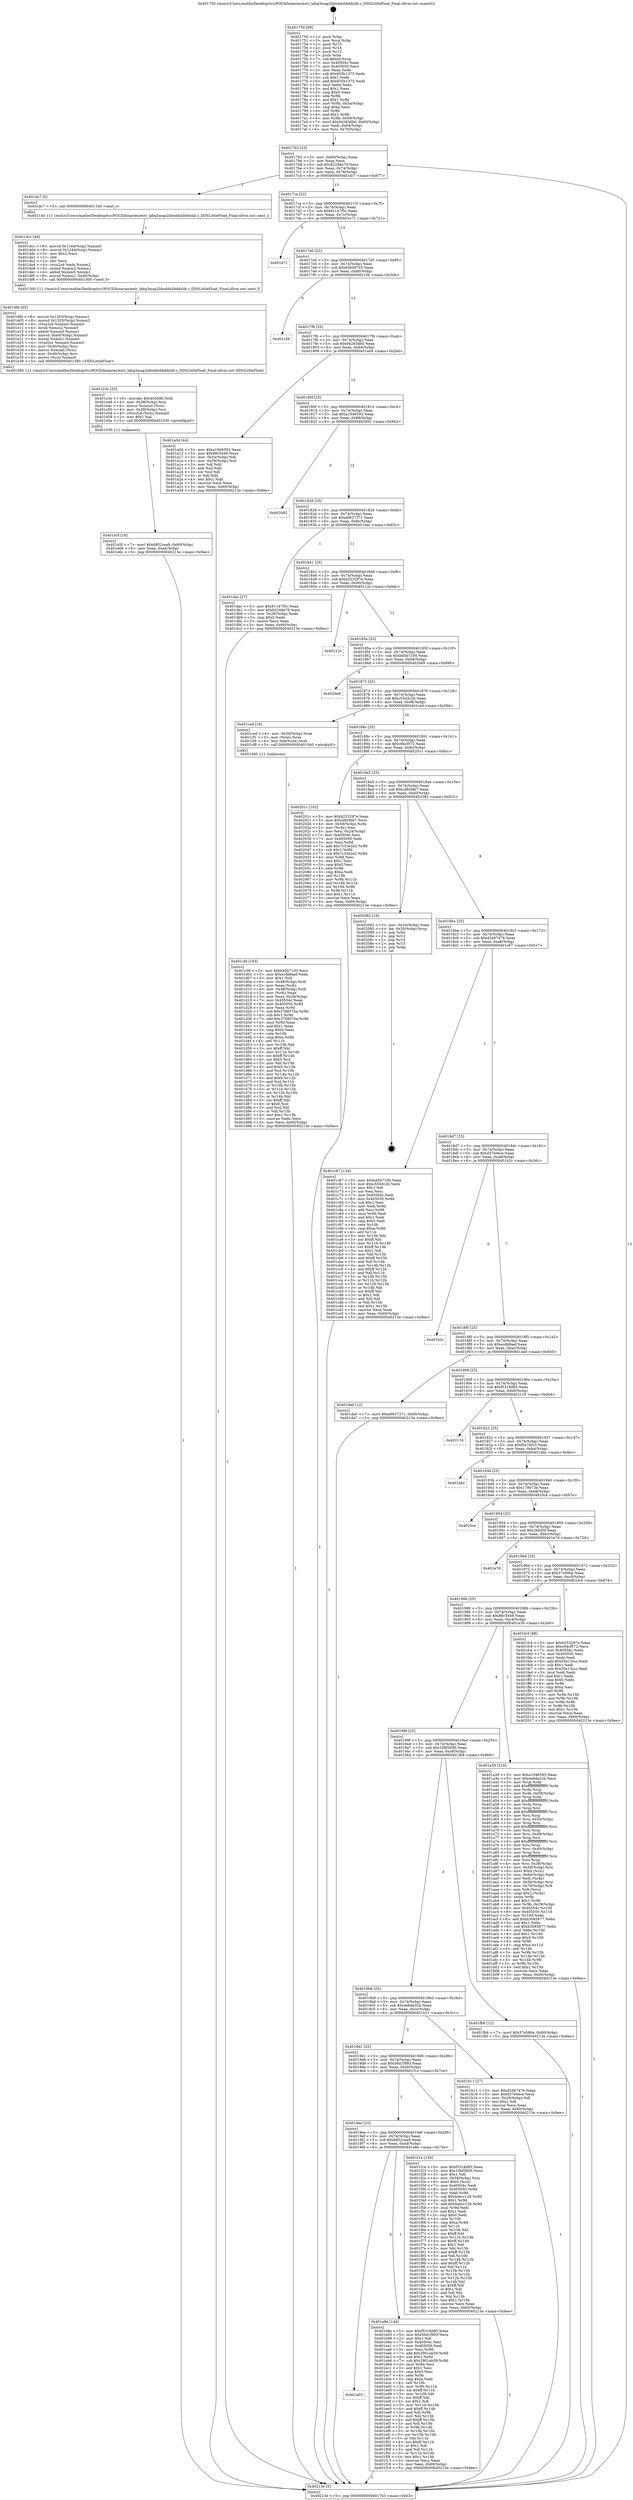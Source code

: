 digraph "0x401750" {
  label = "0x401750 (/mnt/c/Users/mathe/Desktop/tcc/POCII/binaries/extr_labq3map2libsddslibddslib.c_DDSLittleFloat_Final-ollvm.out::main(0))"
  labelloc = "t"
  node[shape=record]

  Entry [label="",width=0.3,height=0.3,shape=circle,fillcolor=black,style=filled]
  "0x4017b3" [label="{
     0x4017b3 [23]\l
     | [instrs]\l
     &nbsp;&nbsp;0x4017b3 \<+3\>: mov -0x60(%rbp),%eax\l
     &nbsp;&nbsp;0x4017b6 \<+2\>: mov %eax,%ecx\l
     &nbsp;&nbsp;0x4017b8 \<+6\>: sub $0x82294e79,%ecx\l
     &nbsp;&nbsp;0x4017be \<+3\>: mov %eax,-0x74(%rbp)\l
     &nbsp;&nbsp;0x4017c1 \<+3\>: mov %ecx,-0x78(%rbp)\l
     &nbsp;&nbsp;0x4017c4 \<+6\>: je 0000000000401dc7 \<main+0x677\>\l
  }"]
  "0x401dc7" [label="{
     0x401dc7 [5]\l
     | [instrs]\l
     &nbsp;&nbsp;0x401dc7 \<+5\>: call 0000000000401140 \<next_i\>\l
     | [calls]\l
     &nbsp;&nbsp;0x401140 \{1\} (/mnt/c/Users/mathe/Desktop/tcc/POCII/binaries/extr_labq3map2libsddslibddslib.c_DDSLittleFloat_Final-ollvm.out::next_i)\l
  }"]
  "0x4017ca" [label="{
     0x4017ca [22]\l
     | [instrs]\l
     &nbsp;&nbsp;0x4017ca \<+5\>: jmp 00000000004017cf \<main+0x7f\>\l
     &nbsp;&nbsp;0x4017cf \<+3\>: mov -0x74(%rbp),%eax\l
     &nbsp;&nbsp;0x4017d2 \<+5\>: sub $0x91147f5c,%eax\l
     &nbsp;&nbsp;0x4017d7 \<+3\>: mov %eax,-0x7c(%rbp)\l
     &nbsp;&nbsp;0x4017da \<+6\>: je 0000000000401e71 \<main+0x721\>\l
  }"]
  Exit [label="",width=0.3,height=0.3,shape=circle,fillcolor=black,style=filled,peripheries=2]
  "0x401e71" [label="{
     0x401e71\l
  }", style=dashed]
  "0x4017e0" [label="{
     0x4017e0 [22]\l
     | [instrs]\l
     &nbsp;&nbsp;0x4017e0 \<+5\>: jmp 00000000004017e5 \<main+0x95\>\l
     &nbsp;&nbsp;0x4017e5 \<+3\>: mov -0x74(%rbp),%eax\l
     &nbsp;&nbsp;0x4017e8 \<+5\>: sub $0x93b0d7e5,%eax\l
     &nbsp;&nbsp;0x4017ed \<+3\>: mov %eax,-0x80(%rbp)\l
     &nbsp;&nbsp;0x4017f0 \<+6\>: je 0000000000401c5b \<main+0x50b\>\l
  }"]
  "0x401a03" [label="{
     0x401a03\l
  }", style=dashed]
  "0x401c5b" [label="{
     0x401c5b\l
  }", style=dashed]
  "0x4017f6" [label="{
     0x4017f6 [25]\l
     | [instrs]\l
     &nbsp;&nbsp;0x4017f6 \<+5\>: jmp 00000000004017fb \<main+0xab\>\l
     &nbsp;&nbsp;0x4017fb \<+3\>: mov -0x74(%rbp),%eax\l
     &nbsp;&nbsp;0x4017fe \<+5\>: sub $0x94283db0,%eax\l
     &nbsp;&nbsp;0x401803 \<+6\>: mov %eax,-0x84(%rbp)\l
     &nbsp;&nbsp;0x401809 \<+6\>: je 0000000000401a0d \<main+0x2bd\>\l
  }"]
  "0x401e8e" [label="{
     0x401e8e [144]\l
     | [instrs]\l
     &nbsp;&nbsp;0x401e8e \<+5\>: mov $0xf5318d85,%eax\l
     &nbsp;&nbsp;0x401e93 \<+5\>: mov $0x56d1f993,%ecx\l
     &nbsp;&nbsp;0x401e98 \<+2\>: mov $0x1,%dl\l
     &nbsp;&nbsp;0x401e9a \<+7\>: mov 0x40504c,%esi\l
     &nbsp;&nbsp;0x401ea1 \<+7\>: mov 0x405050,%edi\l
     &nbsp;&nbsp;0x401ea8 \<+3\>: mov %esi,%r8d\l
     &nbsp;&nbsp;0x401eab \<+7\>: add $0x2901ab59,%r8d\l
     &nbsp;&nbsp;0x401eb2 \<+4\>: sub $0x1,%r8d\l
     &nbsp;&nbsp;0x401eb6 \<+7\>: sub $0x2901ab59,%r8d\l
     &nbsp;&nbsp;0x401ebd \<+4\>: imul %r8d,%esi\l
     &nbsp;&nbsp;0x401ec1 \<+3\>: and $0x1,%esi\l
     &nbsp;&nbsp;0x401ec4 \<+3\>: cmp $0x0,%esi\l
     &nbsp;&nbsp;0x401ec7 \<+4\>: sete %r9b\l
     &nbsp;&nbsp;0x401ecb \<+3\>: cmp $0xa,%edi\l
     &nbsp;&nbsp;0x401ece \<+4\>: setl %r10b\l
     &nbsp;&nbsp;0x401ed2 \<+3\>: mov %r9b,%r11b\l
     &nbsp;&nbsp;0x401ed5 \<+4\>: xor $0xff,%r11b\l
     &nbsp;&nbsp;0x401ed9 \<+3\>: mov %r10b,%bl\l
     &nbsp;&nbsp;0x401edc \<+3\>: xor $0xff,%bl\l
     &nbsp;&nbsp;0x401edf \<+3\>: xor $0x1,%dl\l
     &nbsp;&nbsp;0x401ee2 \<+3\>: mov %r11b,%r14b\l
     &nbsp;&nbsp;0x401ee5 \<+4\>: and $0xff,%r14b\l
     &nbsp;&nbsp;0x401ee9 \<+3\>: and %dl,%r9b\l
     &nbsp;&nbsp;0x401eec \<+3\>: mov %bl,%r15b\l
     &nbsp;&nbsp;0x401eef \<+4\>: and $0xff,%r15b\l
     &nbsp;&nbsp;0x401ef3 \<+3\>: and %dl,%r10b\l
     &nbsp;&nbsp;0x401ef6 \<+3\>: or %r9b,%r14b\l
     &nbsp;&nbsp;0x401ef9 \<+3\>: or %r10b,%r15b\l
     &nbsp;&nbsp;0x401efc \<+3\>: xor %r15b,%r14b\l
     &nbsp;&nbsp;0x401eff \<+3\>: or %bl,%r11b\l
     &nbsp;&nbsp;0x401f02 \<+4\>: xor $0xff,%r11b\l
     &nbsp;&nbsp;0x401f06 \<+3\>: or $0x1,%dl\l
     &nbsp;&nbsp;0x401f09 \<+3\>: and %dl,%r11b\l
     &nbsp;&nbsp;0x401f0c \<+3\>: or %r11b,%r14b\l
     &nbsp;&nbsp;0x401f0f \<+4\>: test $0x1,%r14b\l
     &nbsp;&nbsp;0x401f13 \<+3\>: cmovne %ecx,%eax\l
     &nbsp;&nbsp;0x401f16 \<+3\>: mov %eax,-0x60(%rbp)\l
     &nbsp;&nbsp;0x401f19 \<+5\>: jmp 000000000040213e \<main+0x9ee\>\l
  }"]
  "0x401a0d" [label="{
     0x401a0d [44]\l
     | [instrs]\l
     &nbsp;&nbsp;0x401a0d \<+5\>: mov $0xa1946593,%eax\l
     &nbsp;&nbsp;0x401a12 \<+5\>: mov $0x88c5449,%ecx\l
     &nbsp;&nbsp;0x401a17 \<+3\>: mov -0x5a(%rbp),%dl\l
     &nbsp;&nbsp;0x401a1a \<+4\>: mov -0x59(%rbp),%sil\l
     &nbsp;&nbsp;0x401a1e \<+3\>: mov %dl,%dil\l
     &nbsp;&nbsp;0x401a21 \<+3\>: and %sil,%dil\l
     &nbsp;&nbsp;0x401a24 \<+3\>: xor %sil,%dl\l
     &nbsp;&nbsp;0x401a27 \<+3\>: or %dl,%dil\l
     &nbsp;&nbsp;0x401a2a \<+4\>: test $0x1,%dil\l
     &nbsp;&nbsp;0x401a2e \<+3\>: cmovne %ecx,%eax\l
     &nbsp;&nbsp;0x401a31 \<+3\>: mov %eax,-0x60(%rbp)\l
     &nbsp;&nbsp;0x401a34 \<+5\>: jmp 000000000040213e \<main+0x9ee\>\l
  }"]
  "0x40180f" [label="{
     0x40180f [25]\l
     | [instrs]\l
     &nbsp;&nbsp;0x40180f \<+5\>: jmp 0000000000401814 \<main+0xc4\>\l
     &nbsp;&nbsp;0x401814 \<+3\>: mov -0x74(%rbp),%eax\l
     &nbsp;&nbsp;0x401817 \<+5\>: sub $0xa1946593,%eax\l
     &nbsp;&nbsp;0x40181c \<+6\>: mov %eax,-0x88(%rbp)\l
     &nbsp;&nbsp;0x401822 \<+6\>: je 0000000000402092 \<main+0x942\>\l
  }"]
  "0x40213e" [label="{
     0x40213e [5]\l
     | [instrs]\l
     &nbsp;&nbsp;0x40213e \<+5\>: jmp 00000000004017b3 \<main+0x63\>\l
  }"]
  "0x401750" [label="{
     0x401750 [99]\l
     | [instrs]\l
     &nbsp;&nbsp;0x401750 \<+1\>: push %rbp\l
     &nbsp;&nbsp;0x401751 \<+3\>: mov %rsp,%rbp\l
     &nbsp;&nbsp;0x401754 \<+2\>: push %r15\l
     &nbsp;&nbsp;0x401756 \<+2\>: push %r14\l
     &nbsp;&nbsp;0x401758 \<+2\>: push %r12\l
     &nbsp;&nbsp;0x40175a \<+1\>: push %rbx\l
     &nbsp;&nbsp;0x40175b \<+7\>: sub $0xe0,%rsp\l
     &nbsp;&nbsp;0x401762 \<+7\>: mov 0x40504c,%eax\l
     &nbsp;&nbsp;0x401769 \<+7\>: mov 0x405050,%ecx\l
     &nbsp;&nbsp;0x401770 \<+2\>: mov %eax,%edx\l
     &nbsp;&nbsp;0x401772 \<+6\>: sub $0x655b1375,%edx\l
     &nbsp;&nbsp;0x401778 \<+3\>: sub $0x1,%edx\l
     &nbsp;&nbsp;0x40177b \<+6\>: add $0x655b1375,%edx\l
     &nbsp;&nbsp;0x401781 \<+3\>: imul %edx,%eax\l
     &nbsp;&nbsp;0x401784 \<+3\>: and $0x1,%eax\l
     &nbsp;&nbsp;0x401787 \<+3\>: cmp $0x0,%eax\l
     &nbsp;&nbsp;0x40178a \<+4\>: sete %r8b\l
     &nbsp;&nbsp;0x40178e \<+4\>: and $0x1,%r8b\l
     &nbsp;&nbsp;0x401792 \<+4\>: mov %r8b,-0x5a(%rbp)\l
     &nbsp;&nbsp;0x401796 \<+3\>: cmp $0xa,%ecx\l
     &nbsp;&nbsp;0x401799 \<+4\>: setl %r8b\l
     &nbsp;&nbsp;0x40179d \<+4\>: and $0x1,%r8b\l
     &nbsp;&nbsp;0x4017a1 \<+4\>: mov %r8b,-0x59(%rbp)\l
     &nbsp;&nbsp;0x4017a5 \<+7\>: movl $0x94283db0,-0x60(%rbp)\l
     &nbsp;&nbsp;0x4017ac \<+3\>: mov %edi,-0x64(%rbp)\l
     &nbsp;&nbsp;0x4017af \<+4\>: mov %rsi,-0x70(%rbp)\l
  }"]
  "0x4019ea" [label="{
     0x4019ea [25]\l
     | [instrs]\l
     &nbsp;&nbsp;0x4019ea \<+5\>: jmp 00000000004019ef \<main+0x29f\>\l
     &nbsp;&nbsp;0x4019ef \<+3\>: mov -0x74(%rbp),%eax\l
     &nbsp;&nbsp;0x4019f2 \<+5\>: sub $0x6852cea9,%eax\l
     &nbsp;&nbsp;0x4019f7 \<+6\>: mov %eax,-0xd4(%rbp)\l
     &nbsp;&nbsp;0x4019fd \<+6\>: je 0000000000401e8e \<main+0x73e\>\l
  }"]
  "0x402092" [label="{
     0x402092\l
  }", style=dashed]
  "0x401828" [label="{
     0x401828 [25]\l
     | [instrs]\l
     &nbsp;&nbsp;0x401828 \<+5\>: jmp 000000000040182d \<main+0xdd\>\l
     &nbsp;&nbsp;0x40182d \<+3\>: mov -0x74(%rbp),%eax\l
     &nbsp;&nbsp;0x401830 \<+5\>: sub $0xa6837371,%eax\l
     &nbsp;&nbsp;0x401835 \<+6\>: mov %eax,-0x8c(%rbp)\l
     &nbsp;&nbsp;0x40183b \<+6\>: je 0000000000401dac \<main+0x65c\>\l
  }"]
  "0x401f1e" [label="{
     0x401f1e [154]\l
     | [instrs]\l
     &nbsp;&nbsp;0x401f1e \<+5\>: mov $0xf5318d85,%eax\l
     &nbsp;&nbsp;0x401f23 \<+5\>: mov $0x10bf3b00,%ecx\l
     &nbsp;&nbsp;0x401f28 \<+2\>: mov $0x1,%dl\l
     &nbsp;&nbsp;0x401f2a \<+4\>: mov -0x58(%rbp),%rsi\l
     &nbsp;&nbsp;0x401f2e \<+6\>: movl $0x0,(%rsi)\l
     &nbsp;&nbsp;0x401f34 \<+7\>: mov 0x40504c,%edi\l
     &nbsp;&nbsp;0x401f3b \<+8\>: mov 0x405050,%r8d\l
     &nbsp;&nbsp;0x401f43 \<+3\>: mov %edi,%r9d\l
     &nbsp;&nbsp;0x401f46 \<+7\>: sub $0x4ebcc129,%r9d\l
     &nbsp;&nbsp;0x401f4d \<+4\>: sub $0x1,%r9d\l
     &nbsp;&nbsp;0x401f51 \<+7\>: add $0x4ebcc129,%r9d\l
     &nbsp;&nbsp;0x401f58 \<+4\>: imul %r9d,%edi\l
     &nbsp;&nbsp;0x401f5c \<+3\>: and $0x1,%edi\l
     &nbsp;&nbsp;0x401f5f \<+3\>: cmp $0x0,%edi\l
     &nbsp;&nbsp;0x401f62 \<+4\>: sete %r10b\l
     &nbsp;&nbsp;0x401f66 \<+4\>: cmp $0xa,%r8d\l
     &nbsp;&nbsp;0x401f6a \<+4\>: setl %r11b\l
     &nbsp;&nbsp;0x401f6e \<+3\>: mov %r10b,%bl\l
     &nbsp;&nbsp;0x401f71 \<+3\>: xor $0xff,%bl\l
     &nbsp;&nbsp;0x401f74 \<+3\>: mov %r11b,%r14b\l
     &nbsp;&nbsp;0x401f77 \<+4\>: xor $0xff,%r14b\l
     &nbsp;&nbsp;0x401f7b \<+3\>: xor $0x1,%dl\l
     &nbsp;&nbsp;0x401f7e \<+3\>: mov %bl,%r15b\l
     &nbsp;&nbsp;0x401f81 \<+4\>: and $0xff,%r15b\l
     &nbsp;&nbsp;0x401f85 \<+3\>: and %dl,%r10b\l
     &nbsp;&nbsp;0x401f88 \<+3\>: mov %r14b,%r12b\l
     &nbsp;&nbsp;0x401f8b \<+4\>: and $0xff,%r12b\l
     &nbsp;&nbsp;0x401f8f \<+3\>: and %dl,%r11b\l
     &nbsp;&nbsp;0x401f92 \<+3\>: or %r10b,%r15b\l
     &nbsp;&nbsp;0x401f95 \<+3\>: or %r11b,%r12b\l
     &nbsp;&nbsp;0x401f98 \<+3\>: xor %r12b,%r15b\l
     &nbsp;&nbsp;0x401f9b \<+3\>: or %r14b,%bl\l
     &nbsp;&nbsp;0x401f9e \<+3\>: xor $0xff,%bl\l
     &nbsp;&nbsp;0x401fa1 \<+3\>: or $0x1,%dl\l
     &nbsp;&nbsp;0x401fa4 \<+2\>: and %dl,%bl\l
     &nbsp;&nbsp;0x401fa6 \<+3\>: or %bl,%r15b\l
     &nbsp;&nbsp;0x401fa9 \<+4\>: test $0x1,%r15b\l
     &nbsp;&nbsp;0x401fad \<+3\>: cmovne %ecx,%eax\l
     &nbsp;&nbsp;0x401fb0 \<+3\>: mov %eax,-0x60(%rbp)\l
     &nbsp;&nbsp;0x401fb3 \<+5\>: jmp 000000000040213e \<main+0x9ee\>\l
  }"]
  "0x401dac" [label="{
     0x401dac [27]\l
     | [instrs]\l
     &nbsp;&nbsp;0x401dac \<+5\>: mov $0x91147f5c,%eax\l
     &nbsp;&nbsp;0x401db1 \<+5\>: mov $0x82294e79,%ecx\l
     &nbsp;&nbsp;0x401db6 \<+3\>: mov -0x28(%rbp),%edx\l
     &nbsp;&nbsp;0x401db9 \<+3\>: cmp $0x0,%edx\l
     &nbsp;&nbsp;0x401dbc \<+3\>: cmove %ecx,%eax\l
     &nbsp;&nbsp;0x401dbf \<+3\>: mov %eax,-0x60(%rbp)\l
     &nbsp;&nbsp;0x401dc2 \<+5\>: jmp 000000000040213e \<main+0x9ee\>\l
  }"]
  "0x401841" [label="{
     0x401841 [25]\l
     | [instrs]\l
     &nbsp;&nbsp;0x401841 \<+5\>: jmp 0000000000401846 \<main+0xf6\>\l
     &nbsp;&nbsp;0x401846 \<+3\>: mov -0x74(%rbp),%eax\l
     &nbsp;&nbsp;0x401849 \<+5\>: sub $0xb253297e,%eax\l
     &nbsp;&nbsp;0x40184e \<+6\>: mov %eax,-0x90(%rbp)\l
     &nbsp;&nbsp;0x401854 \<+6\>: je 000000000040212c \<main+0x9dc\>\l
  }"]
  "0x401e5f" [label="{
     0x401e5f [18]\l
     | [instrs]\l
     &nbsp;&nbsp;0x401e5f \<+7\>: movl $0x6852cea9,-0x60(%rbp)\l
     &nbsp;&nbsp;0x401e66 \<+6\>: mov %eax,-0xe4(%rbp)\l
     &nbsp;&nbsp;0x401e6c \<+5\>: jmp 000000000040213e \<main+0x9ee\>\l
  }"]
  "0x40212c" [label="{
     0x40212c\l
  }", style=dashed]
  "0x40185a" [label="{
     0x40185a [25]\l
     | [instrs]\l
     &nbsp;&nbsp;0x40185a \<+5\>: jmp 000000000040185f \<main+0x10f\>\l
     &nbsp;&nbsp;0x40185f \<+3\>: mov -0x74(%rbp),%eax\l
     &nbsp;&nbsp;0x401862 \<+5\>: sub $0xb45b7100,%eax\l
     &nbsp;&nbsp;0x401867 \<+6\>: mov %eax,-0x94(%rbp)\l
     &nbsp;&nbsp;0x40186d \<+6\>: je 00000000004020e9 \<main+0x999\>\l
  }"]
  "0x401e3e" [label="{
     0x401e3e [33]\l
     | [instrs]\l
     &nbsp;&nbsp;0x401e3e \<+10\>: movabs $0x4030d6,%rdi\l
     &nbsp;&nbsp;0x401e48 \<+4\>: mov -0x38(%rbp),%rsi\l
     &nbsp;&nbsp;0x401e4c \<+4\>: movss %xmm0,(%rsi)\l
     &nbsp;&nbsp;0x401e50 \<+4\>: mov -0x38(%rbp),%rsi\l
     &nbsp;&nbsp;0x401e54 \<+4\>: cvtss2sd (%rsi),%xmm0\l
     &nbsp;&nbsp;0x401e58 \<+2\>: mov $0x1,%al\l
     &nbsp;&nbsp;0x401e5a \<+5\>: call 0000000000401030 \<printf@plt\>\l
     | [calls]\l
     &nbsp;&nbsp;0x401030 \{1\} (unknown)\l
  }"]
  "0x4020e9" [label="{
     0x4020e9\l
  }", style=dashed]
  "0x401873" [label="{
     0x401873 [25]\l
     | [instrs]\l
     &nbsp;&nbsp;0x401873 \<+5\>: jmp 0000000000401878 \<main+0x128\>\l
     &nbsp;&nbsp;0x401878 \<+3\>: mov -0x74(%rbp),%eax\l
     &nbsp;&nbsp;0x40187b \<+5\>: sub $0xc5543c2b,%eax\l
     &nbsp;&nbsp;0x401880 \<+6\>: mov %eax,-0x98(%rbp)\l
     &nbsp;&nbsp;0x401886 \<+6\>: je 0000000000401ced \<main+0x59d\>\l
  }"]
  "0x401dfd" [label="{
     0x401dfd [65]\l
     | [instrs]\l
     &nbsp;&nbsp;0x401dfd \<+8\>: movsd 0x1203(%rip),%xmm1\l
     &nbsp;&nbsp;0x401e05 \<+8\>: movsd 0x1203(%rip),%xmm2\l
     &nbsp;&nbsp;0x401e0d \<+4\>: cvtss2sd %xmm0,%xmm0\l
     &nbsp;&nbsp;0x401e11 \<+4\>: divsd %xmm2,%xmm0\l
     &nbsp;&nbsp;0x401e15 \<+4\>: addsd %xmm0,%xmm1\l
     &nbsp;&nbsp;0x401e19 \<+8\>: movsd -0xe0(%rbp),%xmm0\l
     &nbsp;&nbsp;0x401e21 \<+4\>: mulsd %xmm1,%xmm0\l
     &nbsp;&nbsp;0x401e25 \<+4\>: cvtsd2ss %xmm0,%xmm0\l
     &nbsp;&nbsp;0x401e29 \<+4\>: mov -0x40(%rbp),%rsi\l
     &nbsp;&nbsp;0x401e2d \<+4\>: movss %xmm0,(%rsi)\l
     &nbsp;&nbsp;0x401e31 \<+4\>: mov -0x40(%rbp),%rsi\l
     &nbsp;&nbsp;0x401e35 \<+4\>: movss (%rsi),%xmm0\l
     &nbsp;&nbsp;0x401e39 \<+5\>: call 0000000000401580 \<DDSLittleFloat\>\l
     | [calls]\l
     &nbsp;&nbsp;0x401580 \{1\} (/mnt/c/Users/mathe/Desktop/tcc/POCII/binaries/extr_labq3map2libsddslibddslib.c_DDSLittleFloat_Final-ollvm.out::DDSLittleFloat)\l
  }"]
  "0x401ced" [label="{
     0x401ced [16]\l
     | [instrs]\l
     &nbsp;&nbsp;0x401ced \<+4\>: mov -0x50(%rbp),%rax\l
     &nbsp;&nbsp;0x401cf1 \<+3\>: mov (%rax),%rax\l
     &nbsp;&nbsp;0x401cf4 \<+4\>: mov 0x8(%rax),%rdi\l
     &nbsp;&nbsp;0x401cf8 \<+5\>: call 0000000000401040 \<atoi@plt\>\l
     | [calls]\l
     &nbsp;&nbsp;0x401040 \{1\} (unknown)\l
  }"]
  "0x40188c" [label="{
     0x40188c [25]\l
     | [instrs]\l
     &nbsp;&nbsp;0x40188c \<+5\>: jmp 0000000000401891 \<main+0x141\>\l
     &nbsp;&nbsp;0x401891 \<+3\>: mov -0x74(%rbp),%eax\l
     &nbsp;&nbsp;0x401894 \<+5\>: sub $0xc64cf572,%eax\l
     &nbsp;&nbsp;0x401899 \<+6\>: mov %eax,-0x9c(%rbp)\l
     &nbsp;&nbsp;0x40189f \<+6\>: je 000000000040201c \<main+0x8cc\>\l
  }"]
  "0x401dcc" [label="{
     0x401dcc [49]\l
     | [instrs]\l
     &nbsp;&nbsp;0x401dcc \<+8\>: movsd 0x1244(%rip),%xmm0\l
     &nbsp;&nbsp;0x401dd4 \<+8\>: movsd 0x1244(%rip),%xmm1\l
     &nbsp;&nbsp;0x401ddc \<+5\>: mov $0x2,%ecx\l
     &nbsp;&nbsp;0x401de1 \<+1\>: cltd\l
     &nbsp;&nbsp;0x401de2 \<+2\>: idiv %ecx\l
     &nbsp;&nbsp;0x401de4 \<+4\>: cvtsi2sd %edx,%xmm2\l
     &nbsp;&nbsp;0x401de8 \<+4\>: mulsd %xmm2,%xmm1\l
     &nbsp;&nbsp;0x401dec \<+4\>: addsd %xmm0,%xmm1\l
     &nbsp;&nbsp;0x401df0 \<+8\>: movsd %xmm1,-0xe0(%rbp)\l
     &nbsp;&nbsp;0x401df8 \<+5\>: call 0000000000401300 \<next_f\>\l
     | [calls]\l
     &nbsp;&nbsp;0x401300 \{1\} (/mnt/c/Users/mathe/Desktop/tcc/POCII/binaries/extr_labq3map2libsddslibddslib.c_DDSLittleFloat_Final-ollvm.out::next_f)\l
  }"]
  "0x40201c" [label="{
     0x40201c [102]\l
     | [instrs]\l
     &nbsp;&nbsp;0x40201c \<+5\>: mov $0xb253297e,%eax\l
     &nbsp;&nbsp;0x402021 \<+5\>: mov $0xcd8cfde7,%ecx\l
     &nbsp;&nbsp;0x402026 \<+4\>: mov -0x58(%rbp),%rdx\l
     &nbsp;&nbsp;0x40202a \<+2\>: mov (%rdx),%esi\l
     &nbsp;&nbsp;0x40202c \<+3\>: mov %esi,-0x24(%rbp)\l
     &nbsp;&nbsp;0x40202f \<+7\>: mov 0x40504c,%esi\l
     &nbsp;&nbsp;0x402036 \<+7\>: mov 0x405050,%edi\l
     &nbsp;&nbsp;0x40203d \<+3\>: mov %esi,%r8d\l
     &nbsp;&nbsp;0x402040 \<+7\>: add $0x7c33e2e2,%r8d\l
     &nbsp;&nbsp;0x402047 \<+4\>: sub $0x1,%r8d\l
     &nbsp;&nbsp;0x40204b \<+7\>: sub $0x7c33e2e2,%r8d\l
     &nbsp;&nbsp;0x402052 \<+4\>: imul %r8d,%esi\l
     &nbsp;&nbsp;0x402056 \<+3\>: and $0x1,%esi\l
     &nbsp;&nbsp;0x402059 \<+3\>: cmp $0x0,%esi\l
     &nbsp;&nbsp;0x40205c \<+4\>: sete %r9b\l
     &nbsp;&nbsp;0x402060 \<+3\>: cmp $0xa,%edi\l
     &nbsp;&nbsp;0x402063 \<+4\>: setl %r10b\l
     &nbsp;&nbsp;0x402067 \<+3\>: mov %r9b,%r11b\l
     &nbsp;&nbsp;0x40206a \<+3\>: and %r10b,%r11b\l
     &nbsp;&nbsp;0x40206d \<+3\>: xor %r10b,%r9b\l
     &nbsp;&nbsp;0x402070 \<+3\>: or %r9b,%r11b\l
     &nbsp;&nbsp;0x402073 \<+4\>: test $0x1,%r11b\l
     &nbsp;&nbsp;0x402077 \<+3\>: cmovne %ecx,%eax\l
     &nbsp;&nbsp;0x40207a \<+3\>: mov %eax,-0x60(%rbp)\l
     &nbsp;&nbsp;0x40207d \<+5\>: jmp 000000000040213e \<main+0x9ee\>\l
  }"]
  "0x4018a5" [label="{
     0x4018a5 [25]\l
     | [instrs]\l
     &nbsp;&nbsp;0x4018a5 \<+5\>: jmp 00000000004018aa \<main+0x15a\>\l
     &nbsp;&nbsp;0x4018aa \<+3\>: mov -0x74(%rbp),%eax\l
     &nbsp;&nbsp;0x4018ad \<+5\>: sub $0xcd8cfde7,%eax\l
     &nbsp;&nbsp;0x4018b2 \<+6\>: mov %eax,-0xa0(%rbp)\l
     &nbsp;&nbsp;0x4018b8 \<+6\>: je 0000000000402082 \<main+0x932\>\l
  }"]
  "0x401cfd" [label="{
     0x401cfd [163]\l
     | [instrs]\l
     &nbsp;&nbsp;0x401cfd \<+5\>: mov $0xb45b7100,%ecx\l
     &nbsp;&nbsp;0x401d02 \<+5\>: mov $0xecdb8aef,%edx\l
     &nbsp;&nbsp;0x401d07 \<+3\>: mov $0x1,%sil\l
     &nbsp;&nbsp;0x401d0a \<+4\>: mov -0x48(%rbp),%rdi\l
     &nbsp;&nbsp;0x401d0e \<+2\>: mov %eax,(%rdi)\l
     &nbsp;&nbsp;0x401d10 \<+4\>: mov -0x48(%rbp),%rdi\l
     &nbsp;&nbsp;0x401d14 \<+2\>: mov (%rdi),%eax\l
     &nbsp;&nbsp;0x401d16 \<+3\>: mov %eax,-0x28(%rbp)\l
     &nbsp;&nbsp;0x401d19 \<+7\>: mov 0x40504c,%eax\l
     &nbsp;&nbsp;0x401d20 \<+8\>: mov 0x405050,%r8d\l
     &nbsp;&nbsp;0x401d28 \<+3\>: mov %eax,%r9d\l
     &nbsp;&nbsp;0x401d2b \<+7\>: sub $0x376857ba,%r9d\l
     &nbsp;&nbsp;0x401d32 \<+4\>: sub $0x1,%r9d\l
     &nbsp;&nbsp;0x401d36 \<+7\>: add $0x376857ba,%r9d\l
     &nbsp;&nbsp;0x401d3d \<+4\>: imul %r9d,%eax\l
     &nbsp;&nbsp;0x401d41 \<+3\>: and $0x1,%eax\l
     &nbsp;&nbsp;0x401d44 \<+3\>: cmp $0x0,%eax\l
     &nbsp;&nbsp;0x401d47 \<+4\>: sete %r10b\l
     &nbsp;&nbsp;0x401d4b \<+4\>: cmp $0xa,%r8d\l
     &nbsp;&nbsp;0x401d4f \<+4\>: setl %r11b\l
     &nbsp;&nbsp;0x401d53 \<+3\>: mov %r10b,%bl\l
     &nbsp;&nbsp;0x401d56 \<+3\>: xor $0xff,%bl\l
     &nbsp;&nbsp;0x401d59 \<+3\>: mov %r11b,%r14b\l
     &nbsp;&nbsp;0x401d5c \<+4\>: xor $0xff,%r14b\l
     &nbsp;&nbsp;0x401d60 \<+4\>: xor $0x0,%sil\l
     &nbsp;&nbsp;0x401d64 \<+3\>: mov %bl,%r15b\l
     &nbsp;&nbsp;0x401d67 \<+4\>: and $0x0,%r15b\l
     &nbsp;&nbsp;0x401d6b \<+3\>: and %sil,%r10b\l
     &nbsp;&nbsp;0x401d6e \<+3\>: mov %r14b,%r12b\l
     &nbsp;&nbsp;0x401d71 \<+4\>: and $0x0,%r12b\l
     &nbsp;&nbsp;0x401d75 \<+3\>: and %sil,%r11b\l
     &nbsp;&nbsp;0x401d78 \<+3\>: or %r10b,%r15b\l
     &nbsp;&nbsp;0x401d7b \<+3\>: or %r11b,%r12b\l
     &nbsp;&nbsp;0x401d7e \<+3\>: xor %r12b,%r15b\l
     &nbsp;&nbsp;0x401d81 \<+3\>: or %r14b,%bl\l
     &nbsp;&nbsp;0x401d84 \<+3\>: xor $0xff,%bl\l
     &nbsp;&nbsp;0x401d87 \<+4\>: or $0x0,%sil\l
     &nbsp;&nbsp;0x401d8b \<+3\>: and %sil,%bl\l
     &nbsp;&nbsp;0x401d8e \<+3\>: or %bl,%r15b\l
     &nbsp;&nbsp;0x401d91 \<+4\>: test $0x1,%r15b\l
     &nbsp;&nbsp;0x401d95 \<+3\>: cmovne %edx,%ecx\l
     &nbsp;&nbsp;0x401d98 \<+3\>: mov %ecx,-0x60(%rbp)\l
     &nbsp;&nbsp;0x401d9b \<+5\>: jmp 000000000040213e \<main+0x9ee\>\l
  }"]
  "0x402082" [label="{
     0x402082 [16]\l
     | [instrs]\l
     &nbsp;&nbsp;0x402082 \<+3\>: mov -0x24(%rbp),%eax\l
     &nbsp;&nbsp;0x402085 \<+4\>: lea -0x20(%rbp),%rsp\l
     &nbsp;&nbsp;0x402089 \<+1\>: pop %rbx\l
     &nbsp;&nbsp;0x40208a \<+2\>: pop %r12\l
     &nbsp;&nbsp;0x40208c \<+2\>: pop %r14\l
     &nbsp;&nbsp;0x40208e \<+2\>: pop %r15\l
     &nbsp;&nbsp;0x402090 \<+1\>: pop %rbp\l
     &nbsp;&nbsp;0x402091 \<+1\>: ret\l
  }"]
  "0x4018be" [label="{
     0x4018be [25]\l
     | [instrs]\l
     &nbsp;&nbsp;0x4018be \<+5\>: jmp 00000000004018c3 \<main+0x173\>\l
     &nbsp;&nbsp;0x4018c3 \<+3\>: mov -0x74(%rbp),%eax\l
     &nbsp;&nbsp;0x4018c6 \<+5\>: sub $0xd2d67476,%eax\l
     &nbsp;&nbsp;0x4018cb \<+6\>: mov %eax,-0xa4(%rbp)\l
     &nbsp;&nbsp;0x4018d1 \<+6\>: je 0000000000401c67 \<main+0x517\>\l
  }"]
  "0x4019d1" [label="{
     0x4019d1 [25]\l
     | [instrs]\l
     &nbsp;&nbsp;0x4019d1 \<+5\>: jmp 00000000004019d6 \<main+0x286\>\l
     &nbsp;&nbsp;0x4019d6 \<+3\>: mov -0x74(%rbp),%eax\l
     &nbsp;&nbsp;0x4019d9 \<+5\>: sub $0x56d1f993,%eax\l
     &nbsp;&nbsp;0x4019de \<+6\>: mov %eax,-0xd0(%rbp)\l
     &nbsp;&nbsp;0x4019e4 \<+6\>: je 0000000000401f1e \<main+0x7ce\>\l
  }"]
  "0x401c67" [label="{
     0x401c67 [134]\l
     | [instrs]\l
     &nbsp;&nbsp;0x401c67 \<+5\>: mov $0xb45b7100,%eax\l
     &nbsp;&nbsp;0x401c6c \<+5\>: mov $0xc5543c2b,%ecx\l
     &nbsp;&nbsp;0x401c71 \<+2\>: mov $0x1,%dl\l
     &nbsp;&nbsp;0x401c73 \<+2\>: xor %esi,%esi\l
     &nbsp;&nbsp;0x401c75 \<+7\>: mov 0x40504c,%edi\l
     &nbsp;&nbsp;0x401c7c \<+8\>: mov 0x405050,%r8d\l
     &nbsp;&nbsp;0x401c84 \<+3\>: sub $0x1,%esi\l
     &nbsp;&nbsp;0x401c87 \<+3\>: mov %edi,%r9d\l
     &nbsp;&nbsp;0x401c8a \<+3\>: add %esi,%r9d\l
     &nbsp;&nbsp;0x401c8d \<+4\>: imul %r9d,%edi\l
     &nbsp;&nbsp;0x401c91 \<+3\>: and $0x1,%edi\l
     &nbsp;&nbsp;0x401c94 \<+3\>: cmp $0x0,%edi\l
     &nbsp;&nbsp;0x401c97 \<+4\>: sete %r10b\l
     &nbsp;&nbsp;0x401c9b \<+4\>: cmp $0xa,%r8d\l
     &nbsp;&nbsp;0x401c9f \<+4\>: setl %r11b\l
     &nbsp;&nbsp;0x401ca3 \<+3\>: mov %r10b,%bl\l
     &nbsp;&nbsp;0x401ca6 \<+3\>: xor $0xff,%bl\l
     &nbsp;&nbsp;0x401ca9 \<+3\>: mov %r11b,%r14b\l
     &nbsp;&nbsp;0x401cac \<+4\>: xor $0xff,%r14b\l
     &nbsp;&nbsp;0x401cb0 \<+3\>: xor $0x1,%dl\l
     &nbsp;&nbsp;0x401cb3 \<+3\>: mov %bl,%r15b\l
     &nbsp;&nbsp;0x401cb6 \<+4\>: and $0xff,%r15b\l
     &nbsp;&nbsp;0x401cba \<+3\>: and %dl,%r10b\l
     &nbsp;&nbsp;0x401cbd \<+3\>: mov %r14b,%r12b\l
     &nbsp;&nbsp;0x401cc0 \<+4\>: and $0xff,%r12b\l
     &nbsp;&nbsp;0x401cc4 \<+3\>: and %dl,%r11b\l
     &nbsp;&nbsp;0x401cc7 \<+3\>: or %r10b,%r15b\l
     &nbsp;&nbsp;0x401cca \<+3\>: or %r11b,%r12b\l
     &nbsp;&nbsp;0x401ccd \<+3\>: xor %r12b,%r15b\l
     &nbsp;&nbsp;0x401cd0 \<+3\>: or %r14b,%bl\l
     &nbsp;&nbsp;0x401cd3 \<+3\>: xor $0xff,%bl\l
     &nbsp;&nbsp;0x401cd6 \<+3\>: or $0x1,%dl\l
     &nbsp;&nbsp;0x401cd9 \<+2\>: and %dl,%bl\l
     &nbsp;&nbsp;0x401cdb \<+3\>: or %bl,%r15b\l
     &nbsp;&nbsp;0x401cde \<+4\>: test $0x1,%r15b\l
     &nbsp;&nbsp;0x401ce2 \<+3\>: cmovne %ecx,%eax\l
     &nbsp;&nbsp;0x401ce5 \<+3\>: mov %eax,-0x60(%rbp)\l
     &nbsp;&nbsp;0x401ce8 \<+5\>: jmp 000000000040213e \<main+0x9ee\>\l
  }"]
  "0x4018d7" [label="{
     0x4018d7 [25]\l
     | [instrs]\l
     &nbsp;&nbsp;0x4018d7 \<+5\>: jmp 00000000004018dc \<main+0x18c\>\l
     &nbsp;&nbsp;0x4018dc \<+3\>: mov -0x74(%rbp),%eax\l
     &nbsp;&nbsp;0x4018df \<+5\>: sub $0xd37e0ece,%eax\l
     &nbsp;&nbsp;0x4018e4 \<+6\>: mov %eax,-0xa8(%rbp)\l
     &nbsp;&nbsp;0x4018ea \<+6\>: je 0000000000401b2c \<main+0x3dc\>\l
  }"]
  "0x401b11" [label="{
     0x401b11 [27]\l
     | [instrs]\l
     &nbsp;&nbsp;0x401b11 \<+5\>: mov $0xd2d67476,%eax\l
     &nbsp;&nbsp;0x401b16 \<+5\>: mov $0xd37e0ece,%ecx\l
     &nbsp;&nbsp;0x401b1b \<+3\>: mov -0x29(%rbp),%dl\l
     &nbsp;&nbsp;0x401b1e \<+3\>: test $0x1,%dl\l
     &nbsp;&nbsp;0x401b21 \<+3\>: cmovne %ecx,%eax\l
     &nbsp;&nbsp;0x401b24 \<+3\>: mov %eax,-0x60(%rbp)\l
     &nbsp;&nbsp;0x401b27 \<+5\>: jmp 000000000040213e \<main+0x9ee\>\l
  }"]
  "0x401b2c" [label="{
     0x401b2c\l
  }", style=dashed]
  "0x4018f0" [label="{
     0x4018f0 [25]\l
     | [instrs]\l
     &nbsp;&nbsp;0x4018f0 \<+5\>: jmp 00000000004018f5 \<main+0x1a5\>\l
     &nbsp;&nbsp;0x4018f5 \<+3\>: mov -0x74(%rbp),%eax\l
     &nbsp;&nbsp;0x4018f8 \<+5\>: sub $0xecdb8aef,%eax\l
     &nbsp;&nbsp;0x4018fd \<+6\>: mov %eax,-0xac(%rbp)\l
     &nbsp;&nbsp;0x401903 \<+6\>: je 0000000000401da0 \<main+0x650\>\l
  }"]
  "0x4019b8" [label="{
     0x4019b8 [25]\l
     | [instrs]\l
     &nbsp;&nbsp;0x4019b8 \<+5\>: jmp 00000000004019bd \<main+0x26d\>\l
     &nbsp;&nbsp;0x4019bd \<+3\>: mov -0x74(%rbp),%eax\l
     &nbsp;&nbsp;0x4019c0 \<+5\>: sub $0x4e6da32b,%eax\l
     &nbsp;&nbsp;0x4019c5 \<+6\>: mov %eax,-0xcc(%rbp)\l
     &nbsp;&nbsp;0x4019cb \<+6\>: je 0000000000401b11 \<main+0x3c1\>\l
  }"]
  "0x401da0" [label="{
     0x401da0 [12]\l
     | [instrs]\l
     &nbsp;&nbsp;0x401da0 \<+7\>: movl $0xa6837371,-0x60(%rbp)\l
     &nbsp;&nbsp;0x401da7 \<+5\>: jmp 000000000040213e \<main+0x9ee\>\l
  }"]
  "0x401909" [label="{
     0x401909 [25]\l
     | [instrs]\l
     &nbsp;&nbsp;0x401909 \<+5\>: jmp 000000000040190e \<main+0x1be\>\l
     &nbsp;&nbsp;0x40190e \<+3\>: mov -0x74(%rbp),%eax\l
     &nbsp;&nbsp;0x401911 \<+5\>: sub $0xf5318d85,%eax\l
     &nbsp;&nbsp;0x401916 \<+6\>: mov %eax,-0xb0(%rbp)\l
     &nbsp;&nbsp;0x40191c \<+6\>: je 0000000000402116 \<main+0x9c6\>\l
  }"]
  "0x401fb8" [label="{
     0x401fb8 [12]\l
     | [instrs]\l
     &nbsp;&nbsp;0x401fb8 \<+7\>: movl $0x37e580e,-0x60(%rbp)\l
     &nbsp;&nbsp;0x401fbf \<+5\>: jmp 000000000040213e \<main+0x9ee\>\l
  }"]
  "0x402116" [label="{
     0x402116\l
  }", style=dashed]
  "0x401922" [label="{
     0x401922 [25]\l
     | [instrs]\l
     &nbsp;&nbsp;0x401922 \<+5\>: jmp 0000000000401927 \<main+0x1d7\>\l
     &nbsp;&nbsp;0x401927 \<+3\>: mov -0x74(%rbp),%eax\l
     &nbsp;&nbsp;0x40192a \<+5\>: sub $0xf5a7df10,%eax\l
     &nbsp;&nbsp;0x40192f \<+6\>: mov %eax,-0xb4(%rbp)\l
     &nbsp;&nbsp;0x401935 \<+6\>: je 0000000000401bbc \<main+0x46c\>\l
  }"]
  "0x40199f" [label="{
     0x40199f [25]\l
     | [instrs]\l
     &nbsp;&nbsp;0x40199f \<+5\>: jmp 00000000004019a4 \<main+0x254\>\l
     &nbsp;&nbsp;0x4019a4 \<+3\>: mov -0x74(%rbp),%eax\l
     &nbsp;&nbsp;0x4019a7 \<+5\>: sub $0x10bf3b00,%eax\l
     &nbsp;&nbsp;0x4019ac \<+6\>: mov %eax,-0xc8(%rbp)\l
     &nbsp;&nbsp;0x4019b2 \<+6\>: je 0000000000401fb8 \<main+0x868\>\l
  }"]
  "0x401bbc" [label="{
     0x401bbc\l
  }", style=dashed]
  "0x40193b" [label="{
     0x40193b [25]\l
     | [instrs]\l
     &nbsp;&nbsp;0x40193b \<+5\>: jmp 0000000000401940 \<main+0x1f0\>\l
     &nbsp;&nbsp;0x401940 \<+3\>: mov -0x74(%rbp),%eax\l
     &nbsp;&nbsp;0x401943 \<+5\>: sub $0x178073e,%eax\l
     &nbsp;&nbsp;0x401948 \<+6\>: mov %eax,-0xb8(%rbp)\l
     &nbsp;&nbsp;0x40194e \<+6\>: je 00000000004020ce \<main+0x97e\>\l
  }"]
  "0x401a39" [label="{
     0x401a39 [216]\l
     | [instrs]\l
     &nbsp;&nbsp;0x401a39 \<+5\>: mov $0xa1946593,%eax\l
     &nbsp;&nbsp;0x401a3e \<+5\>: mov $0x4e6da32b,%ecx\l
     &nbsp;&nbsp;0x401a43 \<+3\>: mov %rsp,%rdx\l
     &nbsp;&nbsp;0x401a46 \<+4\>: add $0xfffffffffffffff0,%rdx\l
     &nbsp;&nbsp;0x401a4a \<+3\>: mov %rdx,%rsp\l
     &nbsp;&nbsp;0x401a4d \<+4\>: mov %rdx,-0x58(%rbp)\l
     &nbsp;&nbsp;0x401a51 \<+3\>: mov %rsp,%rdx\l
     &nbsp;&nbsp;0x401a54 \<+4\>: add $0xfffffffffffffff0,%rdx\l
     &nbsp;&nbsp;0x401a58 \<+3\>: mov %rdx,%rsp\l
     &nbsp;&nbsp;0x401a5b \<+3\>: mov %rsp,%rsi\l
     &nbsp;&nbsp;0x401a5e \<+4\>: add $0xfffffffffffffff0,%rsi\l
     &nbsp;&nbsp;0x401a62 \<+3\>: mov %rsi,%rsp\l
     &nbsp;&nbsp;0x401a65 \<+4\>: mov %rsi,-0x50(%rbp)\l
     &nbsp;&nbsp;0x401a69 \<+3\>: mov %rsp,%rsi\l
     &nbsp;&nbsp;0x401a6c \<+4\>: add $0xfffffffffffffff0,%rsi\l
     &nbsp;&nbsp;0x401a70 \<+3\>: mov %rsi,%rsp\l
     &nbsp;&nbsp;0x401a73 \<+4\>: mov %rsi,-0x48(%rbp)\l
     &nbsp;&nbsp;0x401a77 \<+3\>: mov %rsp,%rsi\l
     &nbsp;&nbsp;0x401a7a \<+4\>: add $0xfffffffffffffff0,%rsi\l
     &nbsp;&nbsp;0x401a7e \<+3\>: mov %rsi,%rsp\l
     &nbsp;&nbsp;0x401a81 \<+4\>: mov %rsi,-0x40(%rbp)\l
     &nbsp;&nbsp;0x401a85 \<+3\>: mov %rsp,%rsi\l
     &nbsp;&nbsp;0x401a88 \<+4\>: add $0xfffffffffffffff0,%rsi\l
     &nbsp;&nbsp;0x401a8c \<+3\>: mov %rsi,%rsp\l
     &nbsp;&nbsp;0x401a8f \<+4\>: mov %rsi,-0x38(%rbp)\l
     &nbsp;&nbsp;0x401a93 \<+4\>: mov -0x58(%rbp),%rsi\l
     &nbsp;&nbsp;0x401a97 \<+6\>: movl $0x0,(%rsi)\l
     &nbsp;&nbsp;0x401a9d \<+3\>: mov -0x64(%rbp),%edi\l
     &nbsp;&nbsp;0x401aa0 \<+2\>: mov %edi,(%rdx)\l
     &nbsp;&nbsp;0x401aa2 \<+4\>: mov -0x50(%rbp),%rsi\l
     &nbsp;&nbsp;0x401aa6 \<+4\>: mov -0x70(%rbp),%r8\l
     &nbsp;&nbsp;0x401aaa \<+3\>: mov %r8,(%rsi)\l
     &nbsp;&nbsp;0x401aad \<+3\>: cmpl $0x2,(%rdx)\l
     &nbsp;&nbsp;0x401ab0 \<+4\>: setne %r9b\l
     &nbsp;&nbsp;0x401ab4 \<+4\>: and $0x1,%r9b\l
     &nbsp;&nbsp;0x401ab8 \<+4\>: mov %r9b,-0x29(%rbp)\l
     &nbsp;&nbsp;0x401abc \<+8\>: mov 0x40504c,%r10d\l
     &nbsp;&nbsp;0x401ac4 \<+8\>: mov 0x405050,%r11d\l
     &nbsp;&nbsp;0x401acc \<+3\>: mov %r10d,%ebx\l
     &nbsp;&nbsp;0x401acf \<+6\>: add $0xb3085877,%ebx\l
     &nbsp;&nbsp;0x401ad5 \<+3\>: sub $0x1,%ebx\l
     &nbsp;&nbsp;0x401ad8 \<+6\>: sub $0xb3085877,%ebx\l
     &nbsp;&nbsp;0x401ade \<+4\>: imul %ebx,%r10d\l
     &nbsp;&nbsp;0x401ae2 \<+4\>: and $0x1,%r10d\l
     &nbsp;&nbsp;0x401ae6 \<+4\>: cmp $0x0,%r10d\l
     &nbsp;&nbsp;0x401aea \<+4\>: sete %r9b\l
     &nbsp;&nbsp;0x401aee \<+4\>: cmp $0xa,%r11d\l
     &nbsp;&nbsp;0x401af2 \<+4\>: setl %r14b\l
     &nbsp;&nbsp;0x401af6 \<+3\>: mov %r9b,%r15b\l
     &nbsp;&nbsp;0x401af9 \<+3\>: and %r14b,%r15b\l
     &nbsp;&nbsp;0x401afc \<+3\>: xor %r14b,%r9b\l
     &nbsp;&nbsp;0x401aff \<+3\>: or %r9b,%r15b\l
     &nbsp;&nbsp;0x401b02 \<+4\>: test $0x1,%r15b\l
     &nbsp;&nbsp;0x401b06 \<+3\>: cmovne %ecx,%eax\l
     &nbsp;&nbsp;0x401b09 \<+3\>: mov %eax,-0x60(%rbp)\l
     &nbsp;&nbsp;0x401b0c \<+5\>: jmp 000000000040213e \<main+0x9ee\>\l
  }"]
  "0x4020ce" [label="{
     0x4020ce\l
  }", style=dashed]
  "0x401954" [label="{
     0x401954 [25]\l
     | [instrs]\l
     &nbsp;&nbsp;0x401954 \<+5\>: jmp 0000000000401959 \<main+0x209\>\l
     &nbsp;&nbsp;0x401959 \<+3\>: mov -0x74(%rbp),%eax\l
     &nbsp;&nbsp;0x40195c \<+5\>: sub $0x2bfcf3f,%eax\l
     &nbsp;&nbsp;0x401961 \<+6\>: mov %eax,-0xbc(%rbp)\l
     &nbsp;&nbsp;0x401967 \<+6\>: je 0000000000401e7d \<main+0x72d\>\l
  }"]
  "0x401986" [label="{
     0x401986 [25]\l
     | [instrs]\l
     &nbsp;&nbsp;0x401986 \<+5\>: jmp 000000000040198b \<main+0x23b\>\l
     &nbsp;&nbsp;0x40198b \<+3\>: mov -0x74(%rbp),%eax\l
     &nbsp;&nbsp;0x40198e \<+5\>: sub $0x88c5449,%eax\l
     &nbsp;&nbsp;0x401993 \<+6\>: mov %eax,-0xc4(%rbp)\l
     &nbsp;&nbsp;0x401999 \<+6\>: je 0000000000401a39 \<main+0x2e9\>\l
  }"]
  "0x401e7d" [label="{
     0x401e7d\l
  }", style=dashed]
  "0x40196d" [label="{
     0x40196d [25]\l
     | [instrs]\l
     &nbsp;&nbsp;0x40196d \<+5\>: jmp 0000000000401972 \<main+0x222\>\l
     &nbsp;&nbsp;0x401972 \<+3\>: mov -0x74(%rbp),%eax\l
     &nbsp;&nbsp;0x401975 \<+5\>: sub $0x37e580e,%eax\l
     &nbsp;&nbsp;0x40197a \<+6\>: mov %eax,-0xc0(%rbp)\l
     &nbsp;&nbsp;0x401980 \<+6\>: je 0000000000401fc4 \<main+0x874\>\l
  }"]
  "0x401fc4" [label="{
     0x401fc4 [88]\l
     | [instrs]\l
     &nbsp;&nbsp;0x401fc4 \<+5\>: mov $0xb253297e,%eax\l
     &nbsp;&nbsp;0x401fc9 \<+5\>: mov $0xc64cf572,%ecx\l
     &nbsp;&nbsp;0x401fce \<+7\>: mov 0x40504c,%edx\l
     &nbsp;&nbsp;0x401fd5 \<+7\>: mov 0x405050,%esi\l
     &nbsp;&nbsp;0x401fdc \<+2\>: mov %edx,%edi\l
     &nbsp;&nbsp;0x401fde \<+6\>: add $0x55e13ccc,%edi\l
     &nbsp;&nbsp;0x401fe4 \<+3\>: sub $0x1,%edi\l
     &nbsp;&nbsp;0x401fe7 \<+6\>: sub $0x55e13ccc,%edi\l
     &nbsp;&nbsp;0x401fed \<+3\>: imul %edi,%edx\l
     &nbsp;&nbsp;0x401ff0 \<+3\>: and $0x1,%edx\l
     &nbsp;&nbsp;0x401ff3 \<+3\>: cmp $0x0,%edx\l
     &nbsp;&nbsp;0x401ff6 \<+4\>: sete %r8b\l
     &nbsp;&nbsp;0x401ffa \<+3\>: cmp $0xa,%esi\l
     &nbsp;&nbsp;0x401ffd \<+4\>: setl %r9b\l
     &nbsp;&nbsp;0x402001 \<+3\>: mov %r8b,%r10b\l
     &nbsp;&nbsp;0x402004 \<+3\>: and %r9b,%r10b\l
     &nbsp;&nbsp;0x402007 \<+3\>: xor %r9b,%r8b\l
     &nbsp;&nbsp;0x40200a \<+3\>: or %r8b,%r10b\l
     &nbsp;&nbsp;0x40200d \<+4\>: test $0x1,%r10b\l
     &nbsp;&nbsp;0x402011 \<+3\>: cmovne %ecx,%eax\l
     &nbsp;&nbsp;0x402014 \<+3\>: mov %eax,-0x60(%rbp)\l
     &nbsp;&nbsp;0x402017 \<+5\>: jmp 000000000040213e \<main+0x9ee\>\l
  }"]
  Entry -> "0x401750" [label=" 1"]
  "0x4017b3" -> "0x401dc7" [label=" 1"]
  "0x4017b3" -> "0x4017ca" [label=" 13"]
  "0x402082" -> Exit [label=" 1"]
  "0x4017ca" -> "0x401e71" [label=" 0"]
  "0x4017ca" -> "0x4017e0" [label=" 13"]
  "0x40201c" -> "0x40213e" [label=" 1"]
  "0x4017e0" -> "0x401c5b" [label=" 0"]
  "0x4017e0" -> "0x4017f6" [label=" 13"]
  "0x401fc4" -> "0x40213e" [label=" 1"]
  "0x4017f6" -> "0x401a0d" [label=" 1"]
  "0x4017f6" -> "0x40180f" [label=" 12"]
  "0x401a0d" -> "0x40213e" [label=" 1"]
  "0x401750" -> "0x4017b3" [label=" 1"]
  "0x40213e" -> "0x4017b3" [label=" 13"]
  "0x401fb8" -> "0x40213e" [label=" 1"]
  "0x40180f" -> "0x402092" [label=" 0"]
  "0x40180f" -> "0x401828" [label=" 12"]
  "0x401e8e" -> "0x40213e" [label=" 1"]
  "0x401828" -> "0x401dac" [label=" 1"]
  "0x401828" -> "0x401841" [label=" 11"]
  "0x4019ea" -> "0x401a03" [label=" 0"]
  "0x401841" -> "0x40212c" [label=" 0"]
  "0x401841" -> "0x40185a" [label=" 11"]
  "0x401f1e" -> "0x40213e" [label=" 1"]
  "0x40185a" -> "0x4020e9" [label=" 0"]
  "0x40185a" -> "0x401873" [label=" 11"]
  "0x4019d1" -> "0x4019ea" [label=" 1"]
  "0x401873" -> "0x401ced" [label=" 1"]
  "0x401873" -> "0x40188c" [label=" 10"]
  "0x4019d1" -> "0x401f1e" [label=" 1"]
  "0x40188c" -> "0x40201c" [label=" 1"]
  "0x40188c" -> "0x4018a5" [label=" 9"]
  "0x4019ea" -> "0x401e8e" [label=" 1"]
  "0x4018a5" -> "0x402082" [label=" 1"]
  "0x4018a5" -> "0x4018be" [label=" 8"]
  "0x401e5f" -> "0x40213e" [label=" 1"]
  "0x4018be" -> "0x401c67" [label=" 1"]
  "0x4018be" -> "0x4018d7" [label=" 7"]
  "0x401e3e" -> "0x401e5f" [label=" 1"]
  "0x4018d7" -> "0x401b2c" [label=" 0"]
  "0x4018d7" -> "0x4018f0" [label=" 7"]
  "0x401dfd" -> "0x401e3e" [label=" 1"]
  "0x4018f0" -> "0x401da0" [label=" 1"]
  "0x4018f0" -> "0x401909" [label=" 6"]
  "0x401dc7" -> "0x401dcc" [label=" 1"]
  "0x401909" -> "0x402116" [label=" 0"]
  "0x401909" -> "0x401922" [label=" 6"]
  "0x401dac" -> "0x40213e" [label=" 1"]
  "0x401922" -> "0x401bbc" [label=" 0"]
  "0x401922" -> "0x40193b" [label=" 6"]
  "0x401cfd" -> "0x40213e" [label=" 1"]
  "0x40193b" -> "0x4020ce" [label=" 0"]
  "0x40193b" -> "0x401954" [label=" 6"]
  "0x401ced" -> "0x401cfd" [label=" 1"]
  "0x401954" -> "0x401e7d" [label=" 0"]
  "0x401954" -> "0x40196d" [label=" 6"]
  "0x401b11" -> "0x40213e" [label=" 1"]
  "0x40196d" -> "0x401fc4" [label=" 1"]
  "0x40196d" -> "0x401986" [label=" 5"]
  "0x401c67" -> "0x40213e" [label=" 1"]
  "0x401986" -> "0x401a39" [label=" 1"]
  "0x401986" -> "0x40199f" [label=" 4"]
  "0x401a39" -> "0x40213e" [label=" 1"]
  "0x401da0" -> "0x40213e" [label=" 1"]
  "0x40199f" -> "0x401fb8" [label=" 1"]
  "0x40199f" -> "0x4019b8" [label=" 3"]
  "0x401dcc" -> "0x401dfd" [label=" 1"]
  "0x4019b8" -> "0x401b11" [label=" 1"]
  "0x4019b8" -> "0x4019d1" [label=" 2"]
}
